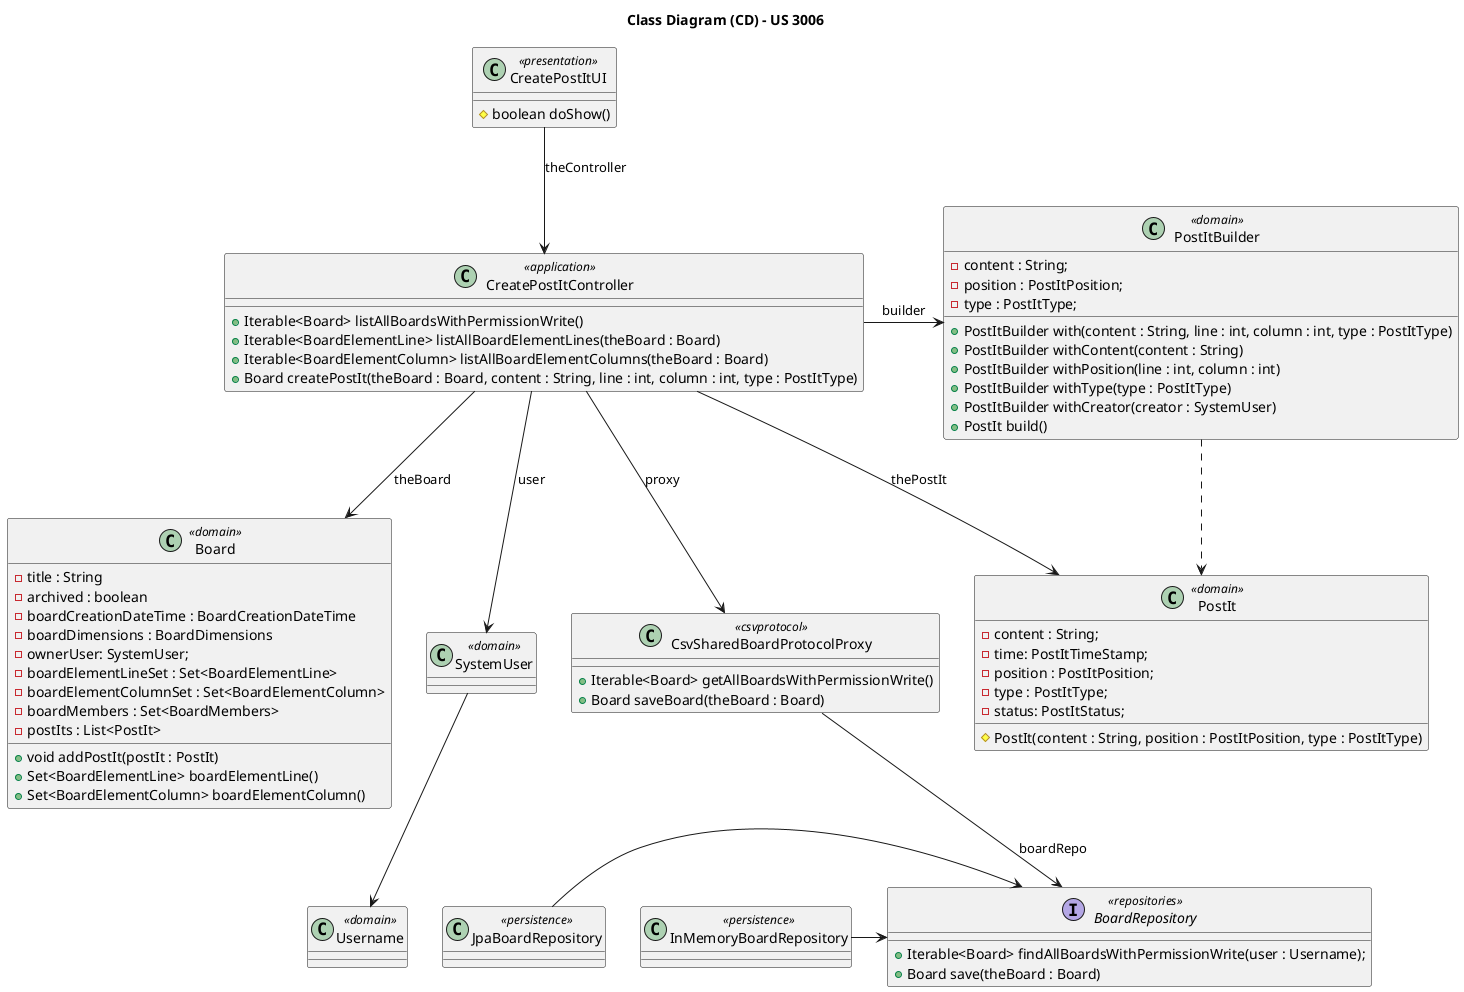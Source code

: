 @startuml

title Class Diagram (CD) - US 3006

'Classes
class CreatePostItUI <<presentation>> {
    #boolean doShow()
}

class Board <<domain>> {
    -title : String
    -archived : boolean
    -boardCreationDateTime : BoardCreationDateTime
    -boardDimensions : BoardDimensions
    -ownerUser: SystemUser;
    -boardElementLineSet : Set<BoardElementLine>
    -boardElementColumnSet : Set<BoardElementColumn>
    -boardMembers : Set<BoardMembers>
    -postIts : List<PostIt>
    +void addPostIt(postIt : PostIt)
    +Set<BoardElementLine> boardElementLine()
    +Set<BoardElementColumn> boardElementColumn()
}

class PostIt <<domain>> {
    -content : String;
    -time: PostItTimeStamp;
    -position : PostItPosition;
    -type : PostItType;
    -status: PostItStatus;
    #PostIt(content : String, position : PostItPosition, type : PostItType)
}

class SystemUser <<domain>> {}
class Username <<domain>> {}


class PostItBuilder <<domain>> {
    -content : String;
    -position : PostItPosition;
    -type : PostItType;
    +PostItBuilder with(content : String, line : int, column : int, type : PostItType)
    +PostItBuilder withContent(content : String)
    +PostItBuilder withPosition(line : int, column : int)
    +PostItBuilder withType(type : PostItType)
    +PostItBuilder withCreator(creator : SystemUser)
    +PostIt build()
}

class CreatePostItController <<application>> {
    +Iterable<Board> listAllBoardsWithPermissionWrite()
    +Iterable<BoardElementLine> listAllBoardElementLines(theBoard : Board)
    +Iterable<BoardElementColumn> listAllBoardElementColumns(theBoard : Board)
    +Board createPostIt(theBoard : Board, content : String, line : int, column : int, type : PostItType)
}

interface BoardRepository <<repositories>> {
    +Iterable<Board> findAllBoardsWithPermissionWrite(user : Username);
    +Board save(theBoard : Board)
}

class JpaBoardRepository <<persistence>> {}
class InMemoryBoardRepository <<persistence>> {}

class CsvSharedBoardProtocolProxy <<csvprotocol>> {
    +Iterable<Board> getAllBoardsWithPermissionWrite()
    +Board saveBoard(theBoard : Board)
}

'Navigation
CreatePostItUI --> CreatePostItController : theController
CreatePostItController --> CsvSharedBoardProtocolProxy : proxy
CreatePostItController --> Board : theBoard
CreatePostItController --> PostIt : thePostIt
CreatePostItController -> PostItBuilder : builder
CreatePostItController --> SystemUser : user
CsvSharedBoardProtocolProxy --> BoardRepository : boardRepo
SystemUser --> Username
JpaBoardRepository -> BoardRepository
InMemoryBoardRepository -> BoardRepository

'Dependencies
PostItBuilder -[dashed]-> PostIt

@enduml